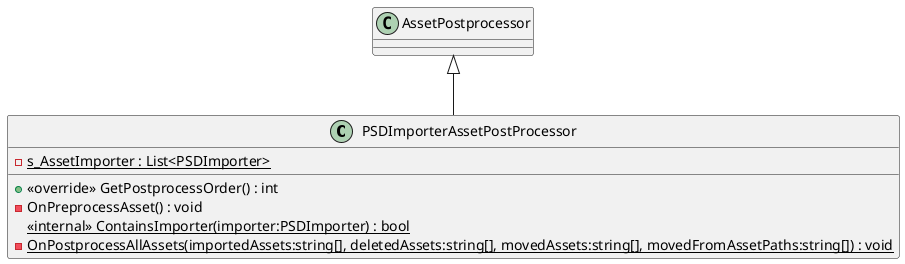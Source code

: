 @startuml
class PSDImporterAssetPostProcessor {
    {static} - s_AssetImporter : List<PSDImporter>
    + <<override>> GetPostprocessOrder() : int
    - OnPreprocessAsset() : void
    <<internal>> {static} ContainsImporter(importer:PSDImporter) : bool
    {static} - OnPostprocessAllAssets(importedAssets:string[], deletedAssets:string[], movedAssets:string[], movedFromAssetPaths:string[]) : void
}
AssetPostprocessor <|-- PSDImporterAssetPostProcessor
@enduml
